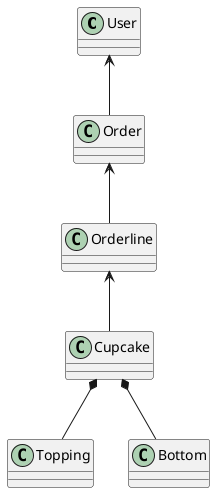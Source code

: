 @startuml
'https://plantuml.com/class-diagram


class User
class Cupcake
class Order

class Topping
class Bottom


User <-- Order

Order <-- Orderline

Orderline <-- Cupcake

Cupcake *-- Bottom
Cupcake *-- Topping





@enduml